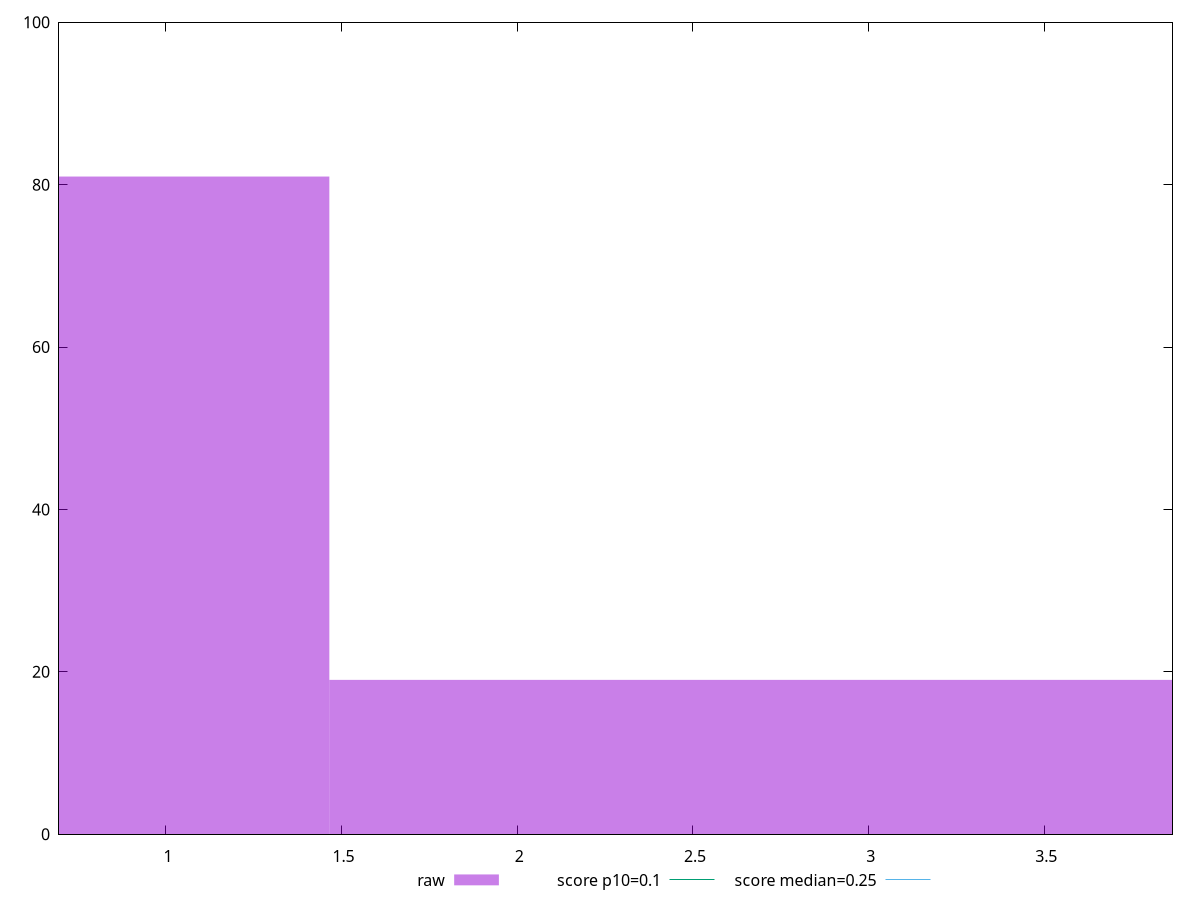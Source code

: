 reset

$raw <<EOF
0 81
2.9303868734030245 19
EOF

set key outside below
set boxwidth 2.9303868734030245
set xrange [0.6958385416666666:3.864670138888889]
set yrange [0:100]
set trange [0:100]
set style fill transparent solid 0.5 noborder

set parametric
set terminal svg size 640, 490 enhanced background rgb 'white'
set output "report_00018_2021-02-10T15-25-16.877Z/cumulative-layout-shift/samples/pages+cached+noadtech+nomedia+nocss/raw/histogram.svg"

plot $raw title "raw" with boxes, \
     0.1,t title "score p10=0.1", \
     0.25,t title "score median=0.25"

reset
